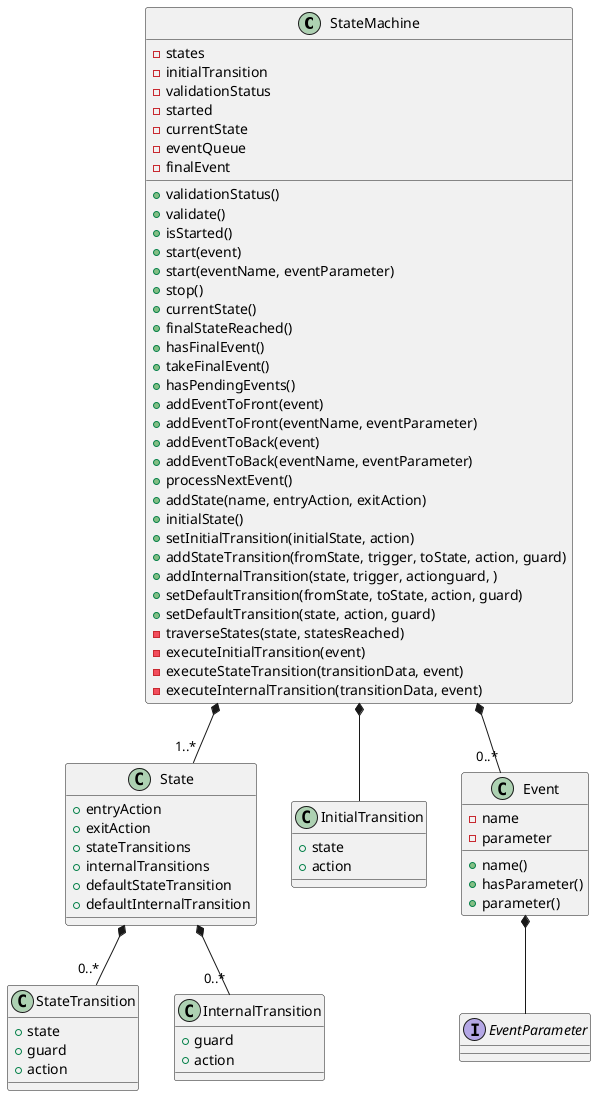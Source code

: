 @startuml StateMachine
StateMachine *-- "1..*" State
StateMachine *-- InitialTransition
StateMachine *-- "0..*" Event

State *-- "0..*" StateTransition
State *-- "0..*" InternalTransition

Event *-- EventParameter

class StateMachine {
    -states
    -initialTransition
    -validationStatus
    -started
    -currentState
    -eventQueue
    -finalEvent

    +validationStatus()
    +validate()
    +isStarted()
    +start(event)
    +start(eventName, eventParameter)
    +stop()
    +currentState()
    +finalStateReached()
    +hasFinalEvent()
    +takeFinalEvent()
    +hasPendingEvents()
    +addEventToFront(event)
    +addEventToFront(eventName, eventParameter)
    +addEventToBack(event)
    +addEventToBack(eventName, eventParameter)
    +processNextEvent()
    +addState(name, entryAction, exitAction)
    +initialState()
    +setInitialTransition(initialState, action)
    +addStateTransition(fromState, trigger, toState, action, guard)
    +addInternalTransition(state, trigger, actionguard, )
    +setDefaultTransition(fromState, toState, action, guard)
    +setDefaultTransition(state, action, guard)
    -traverseStates(state, statesReached)
    -executeInitialTransition(event)
    -executeStateTransition(transitionData, event)
    -executeInternalTransition(transitionData, event)
}

class State {
    +entryAction
    +exitAction
    +stateTransitions
    +internalTransitions
    +defaultStateTransition
    +defaultInternalTransition
}

class InitialTransition {
    +state
    +action
}

class StateTransition {
    +state
    +guard
    +action
}

class InternalTransition {
    +guard
    +action
}

class Event {
    -name
    -parameter

    +name()
    +hasParameter()
    +parameter()
}

interface EventParameter {
}
@enduml
